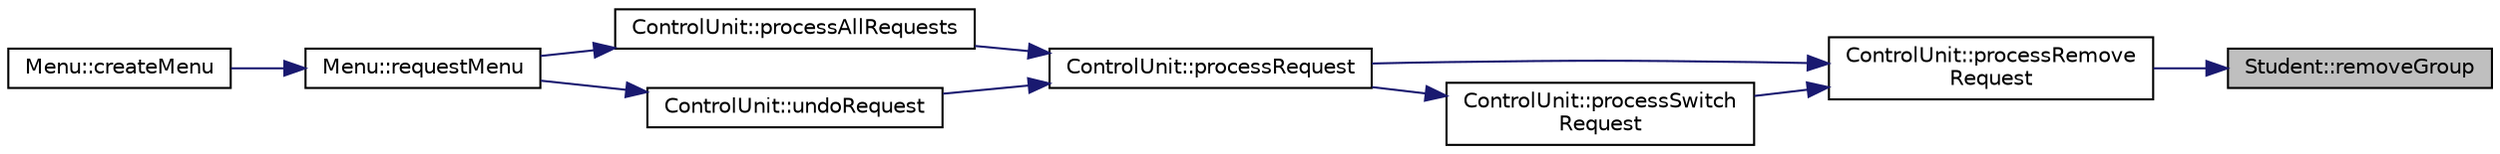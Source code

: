 digraph "Student::removeGroup"
{
 // LATEX_PDF_SIZE
  edge [fontname="Helvetica",fontsize="10",labelfontname="Helvetica",labelfontsize="10"];
  node [fontname="Helvetica",fontsize="10",shape=record];
  rankdir="RL";
  Node1 [label="Student::removeGroup",height=0.2,width=0.4,color="black", fillcolor="grey75", style="filled", fontcolor="black",tooltip="Removes a class from the student."];
  Node1 -> Node2 [dir="back",color="midnightblue",fontsize="10",style="solid"];
  Node2 [label="ControlUnit::processRemove\lRequest",height=0.2,width=0.4,color="black", fillcolor="white", style="filled",URL="$class_control_unit.html#a44bc485af0cde28556e02a2ba72ba20d",tooltip="Processes a request of type remove."];
  Node2 -> Node3 [dir="back",color="midnightblue",fontsize="10",style="solid"];
  Node3 [label="ControlUnit::processRequest",height=0.2,width=0.4,color="black", fillcolor="white", style="filled",URL="$class_control_unit.html#a2924882271e16a46a93b019ba709bf66",tooltip="Processes a request."];
  Node3 -> Node4 [dir="back",color="midnightblue",fontsize="10",style="solid"];
  Node4 [label="ControlUnit::processAllRequests",height=0.2,width=0.4,color="black", fillcolor="white", style="filled",URL="$class_control_unit.html#ab0d8364a1205dd97ce8e23246c92c79a",tooltip="Processes all the requests awaiting to be processed."];
  Node4 -> Node5 [dir="back",color="midnightblue",fontsize="10",style="solid"];
  Node5 [label="Menu::requestMenu",height=0.2,width=0.4,color="black", fillcolor="white", style="filled",URL="$class_menu.html#a487b6f5a08f24a82956d18e9206ce605",tooltip="Enters the request menu, which allows the user to create, delete and manage requests."];
  Node5 -> Node6 [dir="back",color="midnightblue",fontsize="10",style="solid"];
  Node6 [label="Menu::createMenu",height=0.2,width=0.4,color="black", fillcolor="white", style="filled",URL="$class_menu.html#a4cf70fb5ce8bc6bfcad587d74ff644d4",tooltip="Creates the menu."];
  Node3 -> Node7 [dir="back",color="midnightblue",fontsize="10",style="solid"];
  Node7 [label="ControlUnit::undoRequest",height=0.2,width=0.4,color="black", fillcolor="white", style="filled",URL="$class_control_unit.html#a516424b32fb1e9b17cdd12f797ee784d",tooltip="Undoes the N most recent applied request."];
  Node7 -> Node5 [dir="back",color="midnightblue",fontsize="10",style="solid"];
  Node2 -> Node8 [dir="back",color="midnightblue",fontsize="10",style="solid"];
  Node8 [label="ControlUnit::processSwitch\lRequest",height=0.2,width=0.4,color="black", fillcolor="white", style="filled",URL="$class_control_unit.html#a9cb160b5255192632fb43668fe8758e4",tooltip="Processes a request of type switch."];
  Node8 -> Node3 [dir="back",color="midnightblue",fontsize="10",style="solid"];
}
